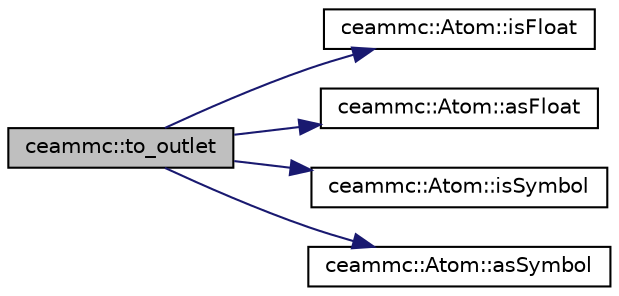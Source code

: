 digraph "ceammc::to_outlet"
{
  edge [fontname="Helvetica",fontsize="10",labelfontname="Helvetica",labelfontsize="10"];
  node [fontname="Helvetica",fontsize="10",shape=record];
  rankdir="LR";
  Node1 [label="ceammc::to_outlet",height=0.2,width=0.4,color="black", fillcolor="grey75", style="filled" fontcolor="black"];
  Node1 -> Node2 [color="midnightblue",fontsize="10",style="solid",fontname="Helvetica"];
  Node2 [label="ceammc::Atom::isFloat",height=0.2,width=0.4,color="black", fillcolor="white", style="filled",URL="$classceammc_1_1_atom.html#a0f1cf78bc426ca9563ef73112e1f01ba"];
  Node1 -> Node3 [color="midnightblue",fontsize="10",style="solid",fontname="Helvetica"];
  Node3 [label="ceammc::Atom::asFloat",height=0.2,width=0.4,color="black", fillcolor="white", style="filled",URL="$classceammc_1_1_atom.html#a0203877e550722b0a50f0851b9a333ef"];
  Node1 -> Node4 [color="midnightblue",fontsize="10",style="solid",fontname="Helvetica"];
  Node4 [label="ceammc::Atom::isSymbol",height=0.2,width=0.4,color="black", fillcolor="white", style="filled",URL="$classceammc_1_1_atom.html#a2c4bb5cf0db422ac820ffb70f20c4d42"];
  Node1 -> Node5 [color="midnightblue",fontsize="10",style="solid",fontname="Helvetica"];
  Node5 [label="ceammc::Atom::asSymbol",height=0.2,width=0.4,color="black", fillcolor="white", style="filled",URL="$classceammc_1_1_atom.html#af91ae5830ce415555288a4155676362e"];
}
